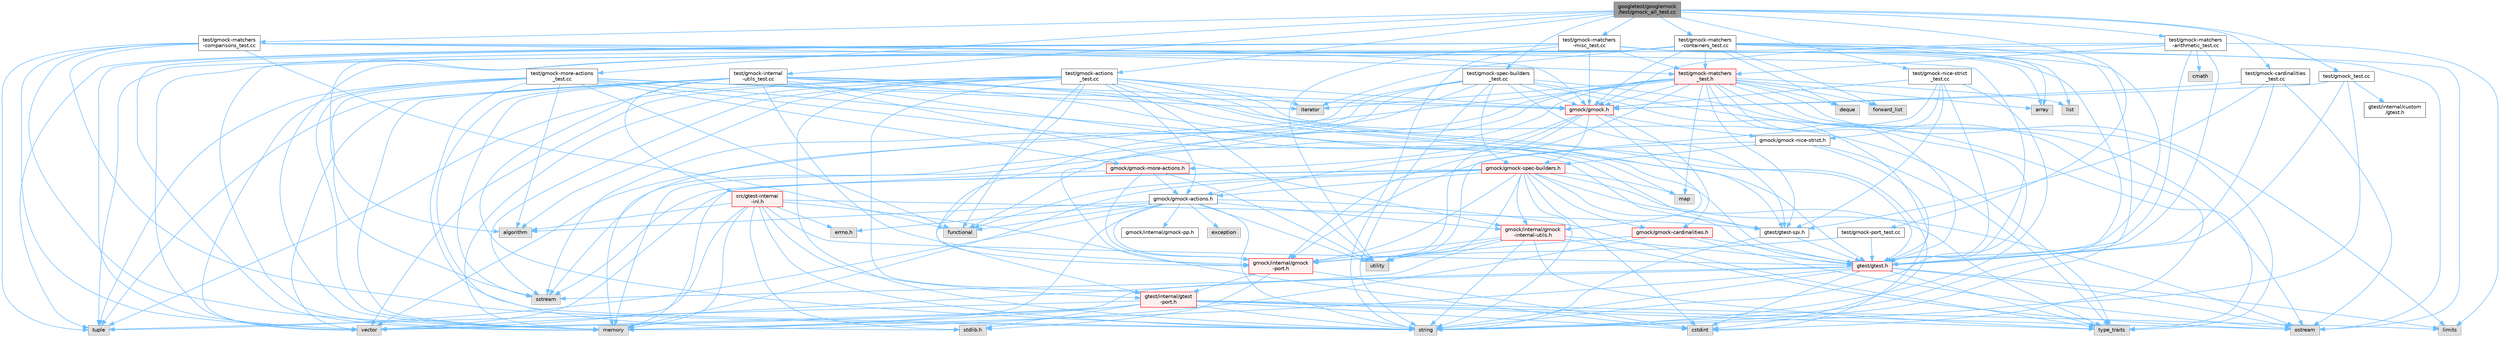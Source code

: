 digraph "googletest/googlemock/test/gmock_all_test.cc"
{
 // LATEX_PDF_SIZE
  bgcolor="transparent";
  edge [fontname=Helvetica,fontsize=10,labelfontname=Helvetica,labelfontsize=10];
  node [fontname=Helvetica,fontsize=10,shape=box,height=0.2,width=0.4];
  Node1 [id="Node000001",label="googletest/googlemock\l/test/gmock_all_test.cc",height=0.2,width=0.4,color="gray40", fillcolor="grey60", style="filled", fontcolor="black",tooltip=" "];
  Node1 -> Node2 [id="edge1_Node000001_Node000002",color="steelblue1",style="solid",tooltip=" "];
  Node2 [id="Node000002",label="test/gmock-actions\l_test.cc",height=0.2,width=0.4,color="grey40", fillcolor="white", style="filled",URL="$gmock-actions__test_8cc.html",tooltip=" "];
  Node2 -> Node3 [id="edge2_Node000002_Node000003",color="steelblue1",style="solid",tooltip=" "];
  Node3 [id="Node000003",label="gmock/gmock-actions.h",height=0.2,width=0.4,color="grey40", fillcolor="white", style="filled",URL="$gmock-actions_8h.html",tooltip=" "];
  Node3 -> Node4 [id="edge3_Node000003_Node000004",color="steelblue1",style="solid",tooltip=" "];
  Node4 [id="Node000004",label="errno.h",height=0.2,width=0.4,color="grey60", fillcolor="#E0E0E0", style="filled",tooltip=" "];
  Node3 -> Node5 [id="edge4_Node000003_Node000005",color="steelblue1",style="solid",tooltip=" "];
  Node5 [id="Node000005",label="algorithm",height=0.2,width=0.4,color="grey60", fillcolor="#E0E0E0", style="filled",tooltip=" "];
  Node3 -> Node6 [id="edge5_Node000003_Node000006",color="steelblue1",style="solid",tooltip=" "];
  Node6 [id="Node000006",label="exception",height=0.2,width=0.4,color="grey60", fillcolor="#E0E0E0", style="filled",tooltip=" "];
  Node3 -> Node7 [id="edge6_Node000003_Node000007",color="steelblue1",style="solid",tooltip=" "];
  Node7 [id="Node000007",label="functional",height=0.2,width=0.4,color="grey60", fillcolor="#E0E0E0", style="filled",tooltip=" "];
  Node3 -> Node8 [id="edge7_Node000003_Node000008",color="steelblue1",style="solid",tooltip=" "];
  Node8 [id="Node000008",label="memory",height=0.2,width=0.4,color="grey60", fillcolor="#E0E0E0", style="filled",tooltip=" "];
  Node3 -> Node9 [id="edge8_Node000003_Node000009",color="steelblue1",style="solid",tooltip=" "];
  Node9 [id="Node000009",label="string",height=0.2,width=0.4,color="grey60", fillcolor="#E0E0E0", style="filled",tooltip=" "];
  Node3 -> Node10 [id="edge9_Node000003_Node000010",color="steelblue1",style="solid",tooltip=" "];
  Node10 [id="Node000010",label="tuple",height=0.2,width=0.4,color="grey60", fillcolor="#E0E0E0", style="filled",tooltip=" "];
  Node3 -> Node11 [id="edge10_Node000003_Node000011",color="steelblue1",style="solid",tooltip=" "];
  Node11 [id="Node000011",label="type_traits",height=0.2,width=0.4,color="grey60", fillcolor="#E0E0E0", style="filled",tooltip=" "];
  Node3 -> Node12 [id="edge11_Node000003_Node000012",color="steelblue1",style="solid",tooltip=" "];
  Node12 [id="Node000012",label="utility",height=0.2,width=0.4,color="grey60", fillcolor="#E0E0E0", style="filled",tooltip=" "];
  Node3 -> Node13 [id="edge12_Node000003_Node000013",color="steelblue1",style="solid",tooltip=" "];
  Node13 [id="Node000013",label="gmock/internal/gmock\l-internal-utils.h",height=0.2,width=0.4,color="red", fillcolor="#FFF0F0", style="filled",URL="$gmock-internal-utils_8h.html",tooltip=" "];
  Node13 -> Node15 [id="edge13_Node000013_Node000015",color="steelblue1",style="solid",tooltip=" "];
  Node15 [id="Node000015",label="ostream",height=0.2,width=0.4,color="grey60", fillcolor="#E0E0E0", style="filled",tooltip=" "];
  Node13 -> Node9 [id="edge14_Node000013_Node000009",color="steelblue1",style="solid",tooltip=" "];
  Node13 -> Node11 [id="edge15_Node000013_Node000011",color="steelblue1",style="solid",tooltip=" "];
  Node13 -> Node12 [id="edge16_Node000013_Node000012",color="steelblue1",style="solid",tooltip=" "];
  Node13 -> Node16 [id="edge17_Node000013_Node000016",color="steelblue1",style="solid",tooltip=" "];
  Node16 [id="Node000016",label="vector",height=0.2,width=0.4,color="grey60", fillcolor="#E0E0E0", style="filled",tooltip=" "];
  Node13 -> Node17 [id="edge18_Node000013_Node000017",color="steelblue1",style="solid",tooltip=" "];
  Node17 [id="Node000017",label="gmock/internal/gmock\l-port.h",height=0.2,width=0.4,color="red", fillcolor="#FFF0F0", style="filled",URL="$gmock-port_8h.html",tooltip=" "];
  Node17 -> Node19 [id="edge19_Node000017_Node000019",color="steelblue1",style="solid",tooltip=" "];
  Node19 [id="Node000019",label="stdlib.h",height=0.2,width=0.4,color="grey60", fillcolor="#E0E0E0", style="filled",tooltip=" "];
  Node17 -> Node20 [id="edge20_Node000017_Node000020",color="steelblue1",style="solid",tooltip=" "];
  Node20 [id="Node000020",label="cstdint",height=0.2,width=0.4,color="grey60", fillcolor="#E0E0E0", style="filled",tooltip=" "];
  Node17 -> Node23 [id="edge21_Node000017_Node000023",color="steelblue1",style="solid",tooltip=" "];
  Node23 [id="Node000023",label="gtest/internal/gtest\l-port.h",height=0.2,width=0.4,color="red", fillcolor="#FFF0F0", style="filled",URL="$gtest-port_8h.html",tooltip=" "];
  Node23 -> Node19 [id="edge22_Node000023_Node000019",color="steelblue1",style="solid",tooltip=" "];
  Node23 -> Node20 [id="edge23_Node000023_Node000020",color="steelblue1",style="solid",tooltip=" "];
  Node23 -> Node33 [id="edge24_Node000023_Node000033",color="steelblue1",style="solid",tooltip=" "];
  Node33 [id="Node000033",label="limits",height=0.2,width=0.4,color="grey60", fillcolor="#E0E0E0", style="filled",tooltip=" "];
  Node23 -> Node8 [id="edge25_Node000023_Node000008",color="steelblue1",style="solid",tooltip=" "];
  Node23 -> Node15 [id="edge26_Node000023_Node000015",color="steelblue1",style="solid",tooltip=" "];
  Node23 -> Node9 [id="edge27_Node000023_Node000009",color="steelblue1",style="solid",tooltip=" "];
  Node23 -> Node10 [id="edge28_Node000023_Node000010",color="steelblue1",style="solid",tooltip=" "];
  Node23 -> Node11 [id="edge29_Node000023_Node000011",color="steelblue1",style="solid",tooltip=" "];
  Node23 -> Node16 [id="edge30_Node000023_Node000016",color="steelblue1",style="solid",tooltip=" "];
  Node13 -> Node48 [id="edge31_Node000013_Node000048",color="steelblue1",style="solid",tooltip=" "];
  Node48 [id="Node000048",label="gtest/gtest.h",height=0.2,width=0.4,color="red", fillcolor="#FFF0F0", style="filled",URL="$gtest_8h.html",tooltip=" "];
  Node48 -> Node20 [id="edge32_Node000048_Node000020",color="steelblue1",style="solid",tooltip=" "];
  Node48 -> Node33 [id="edge33_Node000048_Node000033",color="steelblue1",style="solid",tooltip=" "];
  Node48 -> Node8 [id="edge34_Node000048_Node000008",color="steelblue1",style="solid",tooltip=" "];
  Node48 -> Node15 [id="edge35_Node000048_Node000015",color="steelblue1",style="solid",tooltip=" "];
  Node48 -> Node49 [id="edge36_Node000048_Node000049",color="steelblue1",style="solid",tooltip=" "];
  Node49 [id="Node000049",label="sstream",height=0.2,width=0.4,color="grey60", fillcolor="#E0E0E0", style="filled",tooltip=" "];
  Node48 -> Node9 [id="edge37_Node000048_Node000009",color="steelblue1",style="solid",tooltip=" "];
  Node48 -> Node11 [id="edge38_Node000048_Node000011",color="steelblue1",style="solid",tooltip=" "];
  Node48 -> Node16 [id="edge39_Node000048_Node000016",color="steelblue1",style="solid",tooltip=" "];
  Node3 -> Node17 [id="edge40_Node000003_Node000017",color="steelblue1",style="solid",tooltip=" "];
  Node3 -> Node73 [id="edge41_Node000003_Node000073",color="steelblue1",style="solid",tooltip=" "];
  Node73 [id="Node000073",label="gmock/internal/gmock-pp.h",height=0.2,width=0.4,color="grey40", fillcolor="white", style="filled",URL="$gmock-pp_8h.html",tooltip=" "];
  Node2 -> Node5 [id="edge42_Node000002_Node000005",color="steelblue1",style="solid",tooltip=" "];
  Node2 -> Node7 [id="edge43_Node000002_Node000007",color="steelblue1",style="solid",tooltip=" "];
  Node2 -> Node34 [id="edge44_Node000002_Node000034",color="steelblue1",style="solid",tooltip=" "];
  Node34 [id="Node000034",label="iterator",height=0.2,width=0.4,color="grey60", fillcolor="#E0E0E0", style="filled",tooltip=" "];
  Node2 -> Node8 [id="edge45_Node000002_Node000008",color="steelblue1",style="solid",tooltip=" "];
  Node2 -> Node49 [id="edge46_Node000002_Node000049",color="steelblue1",style="solid",tooltip=" "];
  Node2 -> Node9 [id="edge47_Node000002_Node000009",color="steelblue1",style="solid",tooltip=" "];
  Node2 -> Node10 [id="edge48_Node000002_Node000010",color="steelblue1",style="solid",tooltip=" "];
  Node2 -> Node11 [id="edge49_Node000002_Node000011",color="steelblue1",style="solid",tooltip=" "];
  Node2 -> Node12 [id="edge50_Node000002_Node000012",color="steelblue1",style="solid",tooltip=" "];
  Node2 -> Node16 [id="edge51_Node000002_Node000016",color="steelblue1",style="solid",tooltip=" "];
  Node2 -> Node74 [id="edge52_Node000002_Node000074",color="steelblue1",style="solid",tooltip=" "];
  Node74 [id="Node000074",label="gmock/gmock.h",height=0.2,width=0.4,color="red", fillcolor="#FFF0F0", style="filled",URL="$gmock_8h.html",tooltip=" "];
  Node74 -> Node3 [id="edge53_Node000074_Node000003",color="steelblue1",style="solid",tooltip=" "];
  Node74 -> Node75 [id="edge54_Node000074_Node000075",color="steelblue1",style="solid",tooltip=" "];
  Node75 [id="Node000075",label="gmock/gmock-cardinalities.h",height=0.2,width=0.4,color="red", fillcolor="#FFF0F0", style="filled",URL="$gmock-cardinalities_8h.html",tooltip=" "];
  Node75 -> Node8 [id="edge55_Node000075_Node000008",color="steelblue1",style="solid",tooltip=" "];
  Node75 -> Node15 [id="edge56_Node000075_Node000015",color="steelblue1",style="solid",tooltip=" "];
  Node75 -> Node17 [id="edge57_Node000075_Node000017",color="steelblue1",style="solid",tooltip=" "];
  Node75 -> Node48 [id="edge58_Node000075_Node000048",color="steelblue1",style="solid",tooltip=" "];
  Node74 -> Node84 [id="edge59_Node000074_Node000084",color="steelblue1",style="solid",tooltip=" "];
  Node84 [id="Node000084",label="gmock/gmock-more-actions.h",height=0.2,width=0.4,color="red", fillcolor="#FFF0F0", style="filled",URL="$gmock-more-actions_8h.html",tooltip=" "];
  Node84 -> Node8 [id="edge60_Node000084_Node000008",color="steelblue1",style="solid",tooltip=" "];
  Node84 -> Node12 [id="edge61_Node000084_Node000012",color="steelblue1",style="solid",tooltip=" "];
  Node84 -> Node3 [id="edge62_Node000084_Node000003",color="steelblue1",style="solid",tooltip=" "];
  Node84 -> Node17 [id="edge63_Node000084_Node000017",color="steelblue1",style="solid",tooltip=" "];
  Node74 -> Node87 [id="edge64_Node000074_Node000087",color="steelblue1",style="solid",tooltip=" "];
  Node87 [id="Node000087",label="gmock/gmock-nice-strict.h",height=0.2,width=0.4,color="grey40", fillcolor="white", style="filled",URL="$gmock-nice-strict_8h.html",tooltip=" "];
  Node87 -> Node20 [id="edge65_Node000087_Node000020",color="steelblue1",style="solid",tooltip=" "];
  Node87 -> Node11 [id="edge66_Node000087_Node000011",color="steelblue1",style="solid",tooltip=" "];
  Node87 -> Node78 [id="edge67_Node000087_Node000078",color="steelblue1",style="solid",tooltip=" "];
  Node78 [id="Node000078",label="gmock/gmock-spec-builders.h",height=0.2,width=0.4,color="red", fillcolor="#FFF0F0", style="filled",URL="$gmock-spec-builders_8h.html",tooltip=" "];
  Node78 -> Node20 [id="edge68_Node000078_Node000020",color="steelblue1",style="solid",tooltip=" "];
  Node78 -> Node7 [id="edge69_Node000078_Node000007",color="steelblue1",style="solid",tooltip=" "];
  Node78 -> Node59 [id="edge70_Node000078_Node000059",color="steelblue1",style="solid",tooltip=" "];
  Node59 [id="Node000059",label="map",height=0.2,width=0.4,color="grey60", fillcolor="#E0E0E0", style="filled",tooltip=" "];
  Node78 -> Node8 [id="edge71_Node000078_Node000008",color="steelblue1",style="solid",tooltip=" "];
  Node78 -> Node15 [id="edge72_Node000078_Node000015",color="steelblue1",style="solid",tooltip=" "];
  Node78 -> Node49 [id="edge73_Node000078_Node000049",color="steelblue1",style="solid",tooltip=" "];
  Node78 -> Node9 [id="edge74_Node000078_Node000009",color="steelblue1",style="solid",tooltip=" "];
  Node78 -> Node11 [id="edge75_Node000078_Node000011",color="steelblue1",style="solid",tooltip=" "];
  Node78 -> Node12 [id="edge76_Node000078_Node000012",color="steelblue1",style="solid",tooltip=" "];
  Node78 -> Node16 [id="edge77_Node000078_Node000016",color="steelblue1",style="solid",tooltip=" "];
  Node78 -> Node3 [id="edge78_Node000078_Node000003",color="steelblue1",style="solid",tooltip=" "];
  Node78 -> Node75 [id="edge79_Node000078_Node000075",color="steelblue1",style="solid",tooltip=" "];
  Node78 -> Node13 [id="edge80_Node000078_Node000013",color="steelblue1",style="solid",tooltip=" "];
  Node78 -> Node17 [id="edge81_Node000078_Node000017",color="steelblue1",style="solid",tooltip=" "];
  Node78 -> Node48 [id="edge82_Node000078_Node000048",color="steelblue1",style="solid",tooltip=" "];
  Node87 -> Node17 [id="edge83_Node000087_Node000017",color="steelblue1",style="solid",tooltip=" "];
  Node74 -> Node78 [id="edge84_Node000074_Node000078",color="steelblue1",style="solid",tooltip=" "];
  Node74 -> Node13 [id="edge85_Node000074_Node000013",color="steelblue1",style="solid",tooltip=" "];
  Node74 -> Node17 [id="edge86_Node000074_Node000017",color="steelblue1",style="solid",tooltip=" "];
  Node2 -> Node17 [id="edge87_Node000002_Node000017",color="steelblue1",style="solid",tooltip=" "];
  Node2 -> Node88 [id="edge88_Node000002_Node000088",color="steelblue1",style="solid",tooltip=" "];
  Node88 [id="Node000088",label="gtest/gtest-spi.h",height=0.2,width=0.4,color="grey40", fillcolor="white", style="filled",URL="$gtest-spi_8h.html",tooltip=" "];
  Node88 -> Node9 [id="edge89_Node000088_Node000009",color="steelblue1",style="solid",tooltip=" "];
  Node88 -> Node48 [id="edge90_Node000088_Node000048",color="steelblue1",style="solid",tooltip=" "];
  Node2 -> Node48 [id="edge91_Node000002_Node000048",color="steelblue1",style="solid",tooltip=" "];
  Node2 -> Node23 [id="edge92_Node000002_Node000023",color="steelblue1",style="solid",tooltip=" "];
  Node1 -> Node89 [id="edge93_Node000001_Node000089",color="steelblue1",style="solid",tooltip=" "];
  Node89 [id="Node000089",label="test/gmock-cardinalities\l_test.cc",height=0.2,width=0.4,color="grey40", fillcolor="white", style="filled",URL="$gmock-cardinalities__test_8cc.html",tooltip=" "];
  Node89 -> Node15 [id="edge94_Node000089_Node000015",color="steelblue1",style="solid",tooltip=" "];
  Node89 -> Node74 [id="edge95_Node000089_Node000074",color="steelblue1",style="solid",tooltip=" "];
  Node89 -> Node88 [id="edge96_Node000089_Node000088",color="steelblue1",style="solid",tooltip=" "];
  Node89 -> Node48 [id="edge97_Node000089_Node000048",color="steelblue1",style="solid",tooltip=" "];
  Node1 -> Node90 [id="edge98_Node000001_Node000090",color="steelblue1",style="solid",tooltip=" "];
  Node90 [id="Node000090",label="test/gmock-internal\l-utils_test.cc",height=0.2,width=0.4,color="grey40", fillcolor="white", style="filled",URL="$gmock-internal-utils__test_8cc.html",tooltip=" "];
  Node90 -> Node13 [id="edge99_Node000090_Node000013",color="steelblue1",style="solid",tooltip=" "];
  Node90 -> Node19 [id="edge100_Node000090_Node000019",color="steelblue1",style="solid",tooltip=" "];
  Node90 -> Node20 [id="edge101_Node000090_Node000020",color="steelblue1",style="solid",tooltip=" "];
  Node90 -> Node59 [id="edge102_Node000090_Node000059",color="steelblue1",style="solid",tooltip=" "];
  Node90 -> Node8 [id="edge103_Node000090_Node000008",color="steelblue1",style="solid",tooltip=" "];
  Node90 -> Node49 [id="edge104_Node000090_Node000049",color="steelblue1",style="solid",tooltip=" "];
  Node90 -> Node9 [id="edge105_Node000090_Node000009",color="steelblue1",style="solid",tooltip=" "];
  Node90 -> Node10 [id="edge106_Node000090_Node000010",color="steelblue1",style="solid",tooltip=" "];
  Node90 -> Node16 [id="edge107_Node000090_Node000016",color="steelblue1",style="solid",tooltip=" "];
  Node90 -> Node74 [id="edge108_Node000090_Node000074",color="steelblue1",style="solid",tooltip=" "];
  Node90 -> Node17 [id="edge109_Node000090_Node000017",color="steelblue1",style="solid",tooltip=" "];
  Node90 -> Node88 [id="edge110_Node000090_Node000088",color="steelblue1",style="solid",tooltip=" "];
  Node90 -> Node48 [id="edge111_Node000090_Node000048",color="steelblue1",style="solid",tooltip=" "];
  Node90 -> Node91 [id="edge112_Node000090_Node000091",color="steelblue1",style="solid",tooltip=" "];
  Node91 [id="Node000091",label="src/gtest-internal\l-inl.h",height=0.2,width=0.4,color="red", fillcolor="#FFF0F0", style="filled",URL="$gtest-internal-inl_8h.html",tooltip=" "];
  Node91 -> Node4 [id="edge113_Node000091_Node000004",color="steelblue1",style="solid",tooltip=" "];
  Node91 -> Node19 [id="edge114_Node000091_Node000019",color="steelblue1",style="solid",tooltip=" "];
  Node91 -> Node5 [id="edge115_Node000091_Node000005",color="steelblue1",style="solid",tooltip=" "];
  Node91 -> Node20 [id="edge116_Node000091_Node000020",color="steelblue1",style="solid",tooltip=" "];
  Node91 -> Node8 [id="edge117_Node000091_Node000008",color="steelblue1",style="solid",tooltip=" "];
  Node91 -> Node9 [id="edge118_Node000091_Node000009",color="steelblue1",style="solid",tooltip=" "];
  Node91 -> Node16 [id="edge119_Node000091_Node000016",color="steelblue1",style="solid",tooltip=" "];
  Node91 -> Node23 [id="edge120_Node000091_Node000023",color="steelblue1",style="solid",tooltip=" "];
  Node91 -> Node88 [id="edge121_Node000091_Node000088",color="steelblue1",style="solid",tooltip=" "];
  Node91 -> Node48 [id="edge122_Node000091_Node000048",color="steelblue1",style="solid",tooltip=" "];
  Node1 -> Node92 [id="edge123_Node000001_Node000092",color="steelblue1",style="solid",tooltip=" "];
  Node92 [id="Node000092",label="test/gmock-matchers\l-arithmetic_test.cc",height=0.2,width=0.4,color="grey40", fillcolor="white", style="filled",URL="$gmock-matchers-arithmetic__test_8cc.html",tooltip=" "];
  Node92 -> Node80 [id="edge124_Node000092_Node000080",color="steelblue1",style="solid",tooltip=" "];
  Node80 [id="Node000080",label="cmath",height=0.2,width=0.4,color="grey60", fillcolor="#E0E0E0", style="filled",tooltip=" "];
  Node92 -> Node33 [id="edge125_Node000092_Node000033",color="steelblue1",style="solid",tooltip=" "];
  Node92 -> Node8 [id="edge126_Node000092_Node000008",color="steelblue1",style="solid",tooltip=" "];
  Node92 -> Node9 [id="edge127_Node000092_Node000009",color="steelblue1",style="solid",tooltip=" "];
  Node92 -> Node74 [id="edge128_Node000092_Node000074",color="steelblue1",style="solid",tooltip=" "];
  Node92 -> Node93 [id="edge129_Node000092_Node000093",color="steelblue1",style="solid",tooltip=" "];
  Node93 [id="Node000093",label="test/gmock-matchers\l_test.h",height=0.2,width=0.4,color="red", fillcolor="#FFF0F0", style="filled",URL="$gmock-matchers__test_8h.html",tooltip=" "];
  Node93 -> Node95 [id="edge130_Node000093_Node000095",color="steelblue1",style="solid",tooltip=" "];
  Node95 [id="Node000095",label="array",height=0.2,width=0.4,color="grey60", fillcolor="#E0E0E0", style="filled",tooltip=" "];
  Node93 -> Node20 [id="edge131_Node000093_Node000020",color="steelblue1",style="solid",tooltip=" "];
  Node93 -> Node96 [id="edge132_Node000093_Node000096",color="steelblue1",style="solid",tooltip=" "];
  Node96 [id="Node000096",label="deque",height=0.2,width=0.4,color="grey60", fillcolor="#E0E0E0", style="filled",tooltip=" "];
  Node93 -> Node97 [id="edge133_Node000093_Node000097",color="steelblue1",style="solid",tooltip=" "];
  Node97 [id="Node000097",label="forward_list",height=0.2,width=0.4,color="grey60", fillcolor="#E0E0E0", style="filled",tooltip=" "];
  Node93 -> Node7 [id="edge134_Node000093_Node000007",color="steelblue1",style="solid",tooltip=" "];
  Node93 -> Node34 [id="edge135_Node000093_Node000034",color="steelblue1",style="solid",tooltip=" "];
  Node93 -> Node33 [id="edge136_Node000093_Node000033",color="steelblue1",style="solid",tooltip=" "];
  Node93 -> Node98 [id="edge137_Node000093_Node000098",color="steelblue1",style="solid",tooltip=" "];
  Node98 [id="Node000098",label="list",height=0.2,width=0.4,color="grey60", fillcolor="#E0E0E0", style="filled",tooltip=" "];
  Node93 -> Node59 [id="edge138_Node000093_Node000059",color="steelblue1",style="solid",tooltip=" "];
  Node93 -> Node8 [id="edge139_Node000093_Node000008",color="steelblue1",style="solid",tooltip=" "];
  Node93 -> Node49 [id="edge140_Node000093_Node000049",color="steelblue1",style="solid",tooltip=" "];
  Node93 -> Node9 [id="edge141_Node000093_Node000009",color="steelblue1",style="solid",tooltip=" "];
  Node93 -> Node11 [id="edge142_Node000093_Node000011",color="steelblue1",style="solid",tooltip=" "];
  Node93 -> Node12 [id="edge143_Node000093_Node000012",color="steelblue1",style="solid",tooltip=" "];
  Node93 -> Node16 [id="edge144_Node000093_Node000016",color="steelblue1",style="solid",tooltip=" "];
  Node93 -> Node74 [id="edge145_Node000093_Node000074",color="steelblue1",style="solid",tooltip=" "];
  Node93 -> Node88 [id="edge146_Node000093_Node000088",color="steelblue1",style="solid",tooltip=" "];
  Node93 -> Node48 [id="edge147_Node000093_Node000048",color="steelblue1",style="solid",tooltip=" "];
  Node92 -> Node48 [id="edge148_Node000092_Node000048",color="steelblue1",style="solid",tooltip=" "];
  Node1 -> Node100 [id="edge149_Node000001_Node000100",color="steelblue1",style="solid",tooltip=" "];
  Node100 [id="Node000100",label="test/gmock-matchers\l-comparisons_test.cc",height=0.2,width=0.4,color="grey40", fillcolor="white", style="filled",URL="$gmock-matchers-comparisons__test_8cc.html",tooltip=" "];
  Node100 -> Node7 [id="edge150_Node000100_Node000007",color="steelblue1",style="solid",tooltip=" "];
  Node100 -> Node8 [id="edge151_Node000100_Node000008",color="steelblue1",style="solid",tooltip=" "];
  Node100 -> Node9 [id="edge152_Node000100_Node000009",color="steelblue1",style="solid",tooltip=" "];
  Node100 -> Node10 [id="edge153_Node000100_Node000010",color="steelblue1",style="solid",tooltip=" "];
  Node100 -> Node16 [id="edge154_Node000100_Node000016",color="steelblue1",style="solid",tooltip=" "];
  Node100 -> Node74 [id="edge155_Node000100_Node000074",color="steelblue1",style="solid",tooltip=" "];
  Node100 -> Node93 [id="edge156_Node000100_Node000093",color="steelblue1",style="solid",tooltip=" "];
  Node100 -> Node48 [id="edge157_Node000100_Node000048",color="steelblue1",style="solid",tooltip=" "];
  Node1 -> Node101 [id="edge158_Node000001_Node000101",color="steelblue1",style="solid",tooltip=" "];
  Node101 [id="Node000101",label="test/gmock-matchers\l-containers_test.cc",height=0.2,width=0.4,color="grey40", fillcolor="white", style="filled",URL="$gmock-matchers-containers__test_8cc.html",tooltip=" "];
  Node101 -> Node5 [id="edge159_Node000101_Node000005",color="steelblue1",style="solid",tooltip=" "];
  Node101 -> Node95 [id="edge160_Node000101_Node000095",color="steelblue1",style="solid",tooltip=" "];
  Node101 -> Node96 [id="edge161_Node000101_Node000096",color="steelblue1",style="solid",tooltip=" "];
  Node101 -> Node97 [id="edge162_Node000101_Node000097",color="steelblue1",style="solid",tooltip=" "];
  Node101 -> Node34 [id="edge163_Node000101_Node000034",color="steelblue1",style="solid",tooltip=" "];
  Node101 -> Node98 [id="edge164_Node000101_Node000098",color="steelblue1",style="solid",tooltip=" "];
  Node101 -> Node8 [id="edge165_Node000101_Node000008",color="steelblue1",style="solid",tooltip=" "];
  Node101 -> Node15 [id="edge166_Node000101_Node000015",color="steelblue1",style="solid",tooltip=" "];
  Node101 -> Node9 [id="edge167_Node000101_Node000009",color="steelblue1",style="solid",tooltip=" "];
  Node101 -> Node10 [id="edge168_Node000101_Node000010",color="steelblue1",style="solid",tooltip=" "];
  Node101 -> Node16 [id="edge169_Node000101_Node000016",color="steelblue1",style="solid",tooltip=" "];
  Node101 -> Node74 [id="edge170_Node000101_Node000074",color="steelblue1",style="solid",tooltip=" "];
  Node101 -> Node93 [id="edge171_Node000101_Node000093",color="steelblue1",style="solid",tooltip=" "];
  Node101 -> Node48 [id="edge172_Node000101_Node000048",color="steelblue1",style="solid",tooltip=" "];
  Node1 -> Node102 [id="edge173_Node000001_Node000102",color="steelblue1",style="solid",tooltip=" "];
  Node102 [id="Node000102",label="test/gmock-matchers\l-misc_test.cc",height=0.2,width=0.4,color="grey40", fillcolor="white", style="filled",URL="$gmock-matchers-misc__test_8cc.html",tooltip=" "];
  Node102 -> Node95 [id="edge174_Node000102_Node000095",color="steelblue1",style="solid",tooltip=" "];
  Node102 -> Node8 [id="edge175_Node000102_Node000008",color="steelblue1",style="solid",tooltip=" "];
  Node102 -> Node15 [id="edge176_Node000102_Node000015",color="steelblue1",style="solid",tooltip=" "];
  Node102 -> Node9 [id="edge177_Node000102_Node000009",color="steelblue1",style="solid",tooltip=" "];
  Node102 -> Node10 [id="edge178_Node000102_Node000010",color="steelblue1",style="solid",tooltip=" "];
  Node102 -> Node12 [id="edge179_Node000102_Node000012",color="steelblue1",style="solid",tooltip=" "];
  Node102 -> Node16 [id="edge180_Node000102_Node000016",color="steelblue1",style="solid",tooltip=" "];
  Node102 -> Node74 [id="edge181_Node000102_Node000074",color="steelblue1",style="solid",tooltip=" "];
  Node102 -> Node93 [id="edge182_Node000102_Node000093",color="steelblue1",style="solid",tooltip=" "];
  Node102 -> Node48 [id="edge183_Node000102_Node000048",color="steelblue1",style="solid",tooltip=" "];
  Node1 -> Node103 [id="edge184_Node000001_Node000103",color="steelblue1",style="solid",tooltip=" "];
  Node103 [id="Node000103",label="test/gmock-more-actions\l_test.cc",height=0.2,width=0.4,color="grey40", fillcolor="white", style="filled",URL="$gmock-more-actions__test_8cc.html",tooltip=" "];
  Node103 -> Node84 [id="edge185_Node000103_Node000084",color="steelblue1",style="solid",tooltip=" "];
  Node103 -> Node5 [id="edge186_Node000103_Node000005",color="steelblue1",style="solid",tooltip=" "];
  Node103 -> Node7 [id="edge187_Node000103_Node000007",color="steelblue1",style="solid",tooltip=" "];
  Node103 -> Node34 [id="edge188_Node000103_Node000034",color="steelblue1",style="solid",tooltip=" "];
  Node103 -> Node8 [id="edge189_Node000103_Node000008",color="steelblue1",style="solid",tooltip=" "];
  Node103 -> Node49 [id="edge190_Node000103_Node000049",color="steelblue1",style="solid",tooltip=" "];
  Node103 -> Node9 [id="edge191_Node000103_Node000009",color="steelblue1",style="solid",tooltip=" "];
  Node103 -> Node10 [id="edge192_Node000103_Node000010",color="steelblue1",style="solid",tooltip=" "];
  Node103 -> Node16 [id="edge193_Node000103_Node000016",color="steelblue1",style="solid",tooltip=" "];
  Node103 -> Node74 [id="edge194_Node000103_Node000074",color="steelblue1",style="solid",tooltip=" "];
  Node103 -> Node88 [id="edge195_Node000103_Node000088",color="steelblue1",style="solid",tooltip=" "];
  Node103 -> Node48 [id="edge196_Node000103_Node000048",color="steelblue1",style="solid",tooltip=" "];
  Node1 -> Node104 [id="edge197_Node000001_Node000104",color="steelblue1",style="solid",tooltip=" "];
  Node104 [id="Node000104",label="test/gmock-nice-strict\l_test.cc",height=0.2,width=0.4,color="grey40", fillcolor="white", style="filled",URL="$gmock-nice-strict__test_8cc.html",tooltip=" "];
  Node104 -> Node87 [id="edge198_Node000104_Node000087",color="steelblue1",style="solid",tooltip=" "];
  Node104 -> Node9 [id="edge199_Node000104_Node000009",color="steelblue1",style="solid",tooltip=" "];
  Node104 -> Node12 [id="edge200_Node000104_Node000012",color="steelblue1",style="solid",tooltip=" "];
  Node104 -> Node74 [id="edge201_Node000104_Node000074",color="steelblue1",style="solid",tooltip=" "];
  Node104 -> Node88 [id="edge202_Node000104_Node000088",color="steelblue1",style="solid",tooltip=" "];
  Node104 -> Node48 [id="edge203_Node000104_Node000048",color="steelblue1",style="solid",tooltip=" "];
  Node1 -> Node105 [id="edge204_Node000001_Node000105",color="steelblue1",style="solid",tooltip=" "];
  Node105 [id="Node000105",label="test/gmock-port_test.cc",height=0.2,width=0.4,color="grey40", fillcolor="white", style="filled",URL="$gmock-port__test_8cc.html",tooltip=" "];
  Node105 -> Node17 [id="edge205_Node000105_Node000017",color="steelblue1",style="solid",tooltip=" "];
  Node105 -> Node48 [id="edge206_Node000105_Node000048",color="steelblue1",style="solid",tooltip=" "];
  Node1 -> Node106 [id="edge207_Node000001_Node000106",color="steelblue1",style="solid",tooltip=" "];
  Node106 [id="Node000106",label="test/gmock-spec-builders\l_test.cc",height=0.2,width=0.4,color="grey40", fillcolor="white", style="filled",URL="$gmock-spec-builders__test_8cc.html",tooltip=" "];
  Node106 -> Node78 [id="edge208_Node000106_Node000078",color="steelblue1",style="solid",tooltip=" "];
  Node106 -> Node8 [id="edge209_Node000106_Node000008",color="steelblue1",style="solid",tooltip=" "];
  Node106 -> Node15 [id="edge210_Node000106_Node000015",color="steelblue1",style="solid",tooltip=" "];
  Node106 -> Node49 [id="edge211_Node000106_Node000049",color="steelblue1",style="solid",tooltip=" "];
  Node106 -> Node9 [id="edge212_Node000106_Node000009",color="steelblue1",style="solid",tooltip=" "];
  Node106 -> Node11 [id="edge213_Node000106_Node000011",color="steelblue1",style="solid",tooltip=" "];
  Node106 -> Node74 [id="edge214_Node000106_Node000074",color="steelblue1",style="solid",tooltip=" "];
  Node106 -> Node17 [id="edge215_Node000106_Node000017",color="steelblue1",style="solid",tooltip=" "];
  Node106 -> Node88 [id="edge216_Node000106_Node000088",color="steelblue1",style="solid",tooltip=" "];
  Node106 -> Node48 [id="edge217_Node000106_Node000048",color="steelblue1",style="solid",tooltip=" "];
  Node106 -> Node23 [id="edge218_Node000106_Node000023",color="steelblue1",style="solid",tooltip=" "];
  Node1 -> Node107 [id="edge219_Node000001_Node000107",color="steelblue1",style="solid",tooltip=" "];
  Node107 [id="Node000107",label="test/gmock_test.cc",height=0.2,width=0.4,color="grey40", fillcolor="white", style="filled",URL="$gmock__test_8cc.html",tooltip=" "];
  Node107 -> Node74 [id="edge220_Node000107_Node000074",color="steelblue1",style="solid",tooltip=" "];
  Node107 -> Node9 [id="edge221_Node000107_Node000009",color="steelblue1",style="solid",tooltip=" "];
  Node107 -> Node48 [id="edge222_Node000107_Node000048",color="steelblue1",style="solid",tooltip=" "];
  Node107 -> Node108 [id="edge223_Node000107_Node000108",color="steelblue1",style="solid",tooltip=" "];
  Node108 [id="Node000108",label="gtest/internal/custom\l/gtest.h",height=0.2,width=0.4,color="grey40", fillcolor="white", style="filled",URL="$internal_2custom_2gtest_8h.html",tooltip=" "];
}
